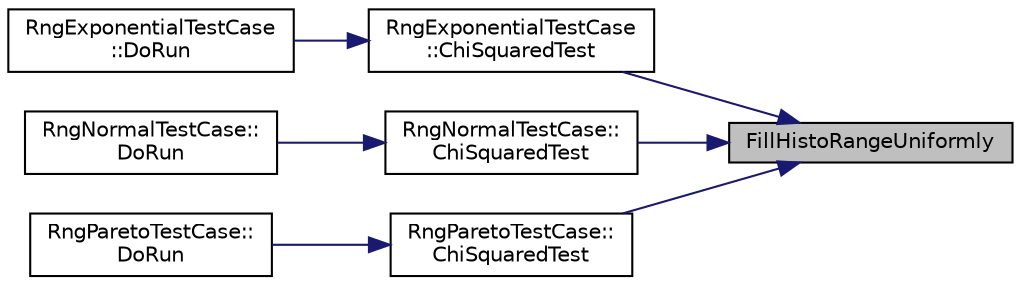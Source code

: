 digraph "FillHistoRangeUniformly"
{
 // LATEX_PDF_SIZE
  edge [fontname="Helvetica",fontsize="10",labelfontname="Helvetica",labelfontsize="10"];
  node [fontname="Helvetica",fontsize="10",shape=record];
  rankdir="RL";
  Node1 [label="FillHistoRangeUniformly",height=0.2,width=0.4,color="black", fillcolor="grey75", style="filled", fontcolor="black",tooltip=" "];
  Node1 -> Node2 [dir="back",color="midnightblue",fontsize="10",style="solid",fontname="Helvetica"];
  Node2 [label="RngExponentialTestCase\l::ChiSquaredTest",height=0.2,width=0.4,color="black", fillcolor="white", style="filled",URL="$class_rng_exponential_test_case.html#a73e697e9720a2cbb13aa8eadbfe798ae",tooltip=" "];
  Node2 -> Node3 [dir="back",color="midnightblue",fontsize="10",style="solid",fontname="Helvetica"];
  Node3 [label="RngExponentialTestCase\l::DoRun",height=0.2,width=0.4,color="black", fillcolor="white", style="filled",URL="$class_rng_exponential_test_case.html#a47cf97f51446dcc3f6ff962cf3842cc2",tooltip="Implementation to actually run this TestCase."];
  Node1 -> Node4 [dir="back",color="midnightblue",fontsize="10",style="solid",fontname="Helvetica"];
  Node4 [label="RngNormalTestCase::\lChiSquaredTest",height=0.2,width=0.4,color="black", fillcolor="white", style="filled",URL="$class_rng_normal_test_case.html#a342c783782fc1ff54521ed57776498ab",tooltip=" "];
  Node4 -> Node5 [dir="back",color="midnightblue",fontsize="10",style="solid",fontname="Helvetica"];
  Node5 [label="RngNormalTestCase::\lDoRun",height=0.2,width=0.4,color="black", fillcolor="white", style="filled",URL="$class_rng_normal_test_case.html#a6eaa7e1dc1a88104c3a6fcd5b2d14841",tooltip="Implementation to actually run this TestCase."];
  Node1 -> Node6 [dir="back",color="midnightblue",fontsize="10",style="solid",fontname="Helvetica"];
  Node6 [label="RngParetoTestCase::\lChiSquaredTest",height=0.2,width=0.4,color="black", fillcolor="white", style="filled",URL="$class_rng_pareto_test_case.html#a1b1a890069145d6fa0f9626d094ea57d",tooltip=" "];
  Node6 -> Node7 [dir="back",color="midnightblue",fontsize="10",style="solid",fontname="Helvetica"];
  Node7 [label="RngParetoTestCase::\lDoRun",height=0.2,width=0.4,color="black", fillcolor="white", style="filled",URL="$class_rng_pareto_test_case.html#abb848c4fda89ed45d7a7bcdab8f345de",tooltip="Implementation to actually run this TestCase."];
}
